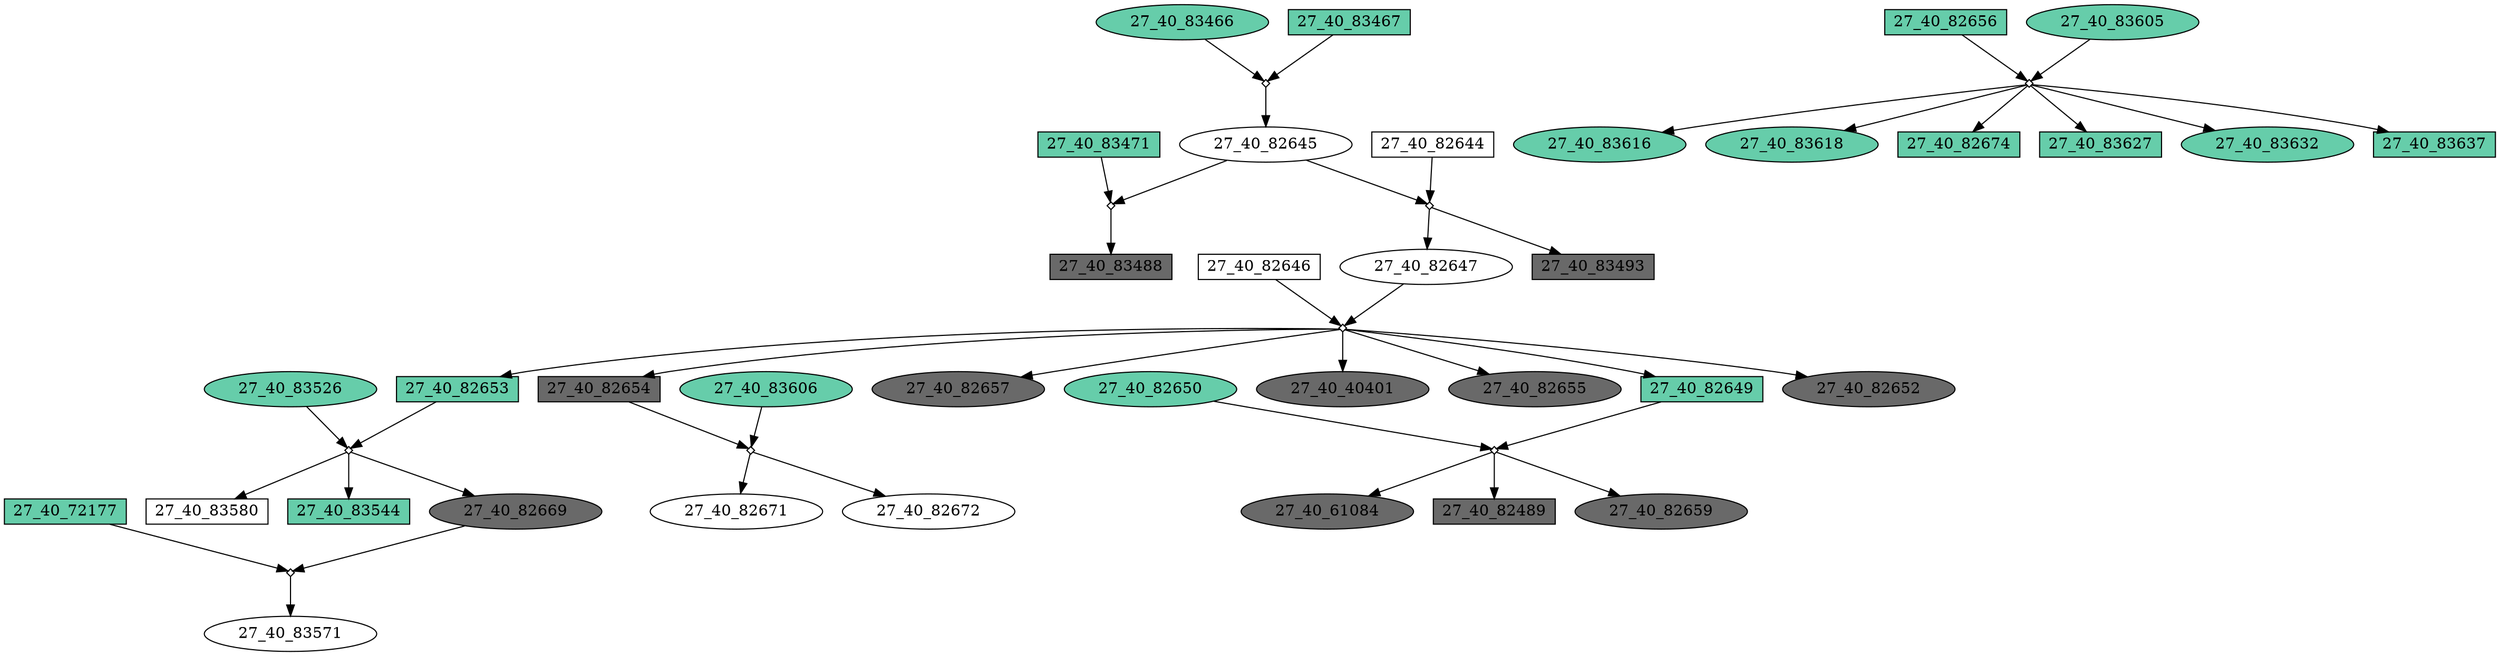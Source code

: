digraph {
	"27_40_83471" [shape=box fillcolor=aquamarine3 fontcolor=black height=0.3 regular=0 shape=box style=filled width=0.5]
	"27_40_83471" -> "27_40_83471x27_40_82645"
	"27_40_83571" [shape=box fillcolor=white fontcolor=black height=0.3 regular=0 shape=ellipse style=filled width=0.5]
	"27_40_72177x27_40_82669" -> "27_40_83571"
	"27_40_72177" [shape=box fillcolor=aquamarine3 fontcolor=black height=0.3 regular=0 shape=box style=filled width=0.5]
	"27_40_72177" -> "27_40_72177x27_40_82669"
	"27_40_82655" [shape=box fillcolor=dimgrey fontcolor=black height=0.3 regular=0 shape=ellipse style=filled width=0.5]
	"27_40_82646x27_40_82647" -> "27_40_82655"
	"27_40_82671" [shape=box fillcolor=white fontcolor=black height=0.3 regular=0 shape=ellipse style=filled width=0.5]
	"27_40_82654x27_40_83606" -> "27_40_82671"
	"27_40_83466" [shape=box fillcolor=aquamarine3 fontcolor=black height=0.3 regular=0 shape=ellipse style=filled width=0.5]
	"27_40_83466" -> "27_40_83467x27_40_83466"
	"27_40_82669" [shape=box fillcolor=dimgrey fontcolor=black height=0.3 regular=0 shape=ellipse style=filled width=0.5]
	"27_40_82653x27_40_83526" -> "27_40_82669"
	"27_40_82669" -> "27_40_72177x27_40_82669"
	"27_40_82672" [shape=box fillcolor=white fontcolor=black height=0.3 regular=0 shape=ellipse style=filled width=0.5]
	"27_40_82654x27_40_83606" -> "27_40_82672"
	"27_40_61084" [shape=box fillcolor=dimgrey fontcolor=black height=0.3 regular=0 shape=ellipse style=filled width=0.5]
	"27_40_82649x27_40_82650" -> "27_40_61084"
	"27_40_82489" [shape=box fillcolor=dimgrey fontcolor=black height=0.3 regular=0 shape=box style=filled width=0.5]
	"27_40_82649x27_40_82650" -> "27_40_82489"
	"27_40_82645" [shape=box fillcolor=white fontcolor=black height=0.3 regular=0 shape=ellipse style=filled width=0.5]
	"27_40_83467x27_40_83466" -> "27_40_82645"
	"27_40_82645" -> "27_40_82644x27_40_82645"
	"27_40_82645" -> "27_40_83471x27_40_82645"
	"27_40_82646" [shape=box fillcolor=white fontcolor=black height=0.3 regular=0 shape=box style=filled width=0.5]
	"27_40_82646" -> "27_40_82646x27_40_82647"
	"27_40_82647" [shape=box fillcolor=white fontcolor=black height=0.3 regular=0 shape=ellipse style=filled width=0.5]
	"27_40_82644x27_40_82645" -> "27_40_82647"
	"27_40_82647" -> "27_40_82646x27_40_82647"
	"27_40_82649" [shape=box fillcolor=aquamarine3 fontcolor=black height=0.3 regular=0 shape=box style=filled width=0.5]
	"27_40_82646x27_40_82647" -> "27_40_82649"
	"27_40_82649" -> "27_40_82649x27_40_82650"
	"27_40_82650" [shape=box fillcolor=aquamarine3 fontcolor=black height=0.3 regular=0 shape=ellipse style=filled width=0.5]
	"27_40_82650" -> "27_40_82649x27_40_82650"
	"27_40_82652" [shape=box fillcolor=dimgrey fontcolor=black height=0.3 regular=0 shape=ellipse style=filled width=0.5]
	"27_40_82646x27_40_82647" -> "27_40_82652"
	"27_40_82653" [shape=box fillcolor=aquamarine3 fontcolor=black height=0.3 regular=0 shape=box style=filled width=0.5]
	"27_40_82646x27_40_82647" -> "27_40_82653"
	"27_40_82653" -> "27_40_82653x27_40_83526"
	"27_40_82657" [shape=box fillcolor=dimgrey fontcolor=black height=0.3 regular=0 shape=ellipse style=filled width=0.5]
	"27_40_82646x27_40_82647" -> "27_40_82657"
	"27_40_83467" [shape=box fillcolor=aquamarine3 fontcolor=black height=0.3 regular=0 shape=box style=filled width=0.5]
	"27_40_83467" -> "27_40_83467x27_40_83466"
	"27_40_82644" [shape=box fillcolor=white fontcolor=black height=0.3 regular=0 shape=box style=filled width=0.5]
	"27_40_82644" -> "27_40_82644x27_40_82645"
	"27_40_83580" [shape=box fillcolor=white fontcolor=black height=0.3 regular=0 shape=box style=filled width=0.5]
	"27_40_82653x27_40_83526" -> "27_40_83580"
	"27_40_83488" [shape=box fillcolor=dimgrey fontcolor=black height=0.3 regular=0 shape=box style=filled width=0.5]
	"27_40_83471x27_40_82645" -> "27_40_83488"
	"27_40_82656" [shape=box fillcolor=aquamarine3 fontcolor=black height=0.3 regular=0 shape=box style=filled width=0.5]
	"27_40_82656" -> "27_40_82656x27_40_83605"
	"27_40_83544" [shape=box fillcolor=aquamarine3 fontcolor=black height=0.3 regular=0 shape=box style=filled width=0.5]
	"27_40_82653x27_40_83526" -> "27_40_83544"
	"27_40_82659" [shape=box fillcolor=dimgrey fontcolor=black height=0.3 regular=0 shape=ellipse style=filled width=0.5]
	"27_40_82649x27_40_82650" -> "27_40_82659"
	"27_40_83616" [shape=box fillcolor=aquamarine3 fontcolor=black height=0.3 regular=0 shape=ellipse style=filled width=0.5]
	"27_40_82656x27_40_83605" -> "27_40_83616"
	"27_40_82654" [shape=box fillcolor=dimgrey fontcolor=black height=0.3 regular=0 shape=box style=filled width=0.5]
	"27_40_82646x27_40_82647" -> "27_40_82654"
	"27_40_82654" -> "27_40_82654x27_40_83606"
	"27_40_83618" [shape=box fillcolor=aquamarine3 fontcolor=black height=0.3 regular=0 shape=ellipse style=filled width=0.5]
	"27_40_82656x27_40_83605" -> "27_40_83618"
	"27_40_82674" [shape=box fillcolor=aquamarine3 fontcolor=black height=0.3 regular=0 shape=box style=filled width=0.5]
	"27_40_82656x27_40_83605" -> "27_40_82674"
	"27_40_83605" [shape=box fillcolor=aquamarine3 fontcolor=black height=0.3 regular=0 shape=ellipse style=filled width=0.5]
	"27_40_83605" -> "27_40_82656x27_40_83605"
	"27_40_83526" [shape=box fillcolor=aquamarine3 fontcolor=black height=0.3 regular=0 shape=ellipse style=filled width=0.5]
	"27_40_83526" -> "27_40_82653x27_40_83526"
	"27_40_40401" [shape=box fillcolor=dimgrey fontcolor=black height=0.3 regular=0 shape=ellipse style=filled width=0.5]
	"27_40_82646x27_40_82647" -> "27_40_40401"
	"27_40_83627" [shape=box fillcolor=aquamarine3 fontcolor=black height=0.3 regular=0 shape=box style=filled width=0.5]
	"27_40_82656x27_40_83605" -> "27_40_83627"
	"27_40_83632" [shape=box fillcolor=aquamarine3 fontcolor=black height=0.3 regular=0 shape=ellipse style=filled width=0.5]
	"27_40_82656x27_40_83605" -> "27_40_83632"
	"27_40_83493" [shape=box fillcolor=dimgrey fontcolor=black height=0.3 regular=0 shape=box style=filled width=0.5]
	"27_40_82644x27_40_82645" -> "27_40_83493"
	"27_40_83606" [shape=box fillcolor=aquamarine3 fontcolor=black height=0.3 regular=0 shape=ellipse style=filled width=0.5]
	"27_40_83606" -> "27_40_82654x27_40_83606"
	"27_40_83637" [shape=box fillcolor=aquamarine3 fontcolor=black height=0.3 regular=0 shape=box style=filled width=0.5]
	"27_40_82656x27_40_83605" -> "27_40_83637"
	"27_40_82653x27_40_83526" [label="" height=.1 shape=diamond width=.1]
	"27_40_83471x27_40_82645" [label="" height=.1 shape=diamond width=.1]
	"27_40_82646x27_40_82647" [label="" height=.1 shape=diamond width=.1]
	"27_40_82649x27_40_82650" [label="" height=.1 shape=diamond width=.1]
	"27_40_83467x27_40_83466" [label="" height=.1 shape=diamond width=.1]
	"27_40_82654x27_40_83606" [label="" height=.1 shape=diamond width=.1]
	"27_40_82644x27_40_82645" [label="" height=.1 shape=diamond width=.1]
	"27_40_72177x27_40_82669" [label="" height=.1 shape=diamond width=.1]
	"27_40_82656x27_40_83605" [label="" height=.1 shape=diamond width=.1]
}
